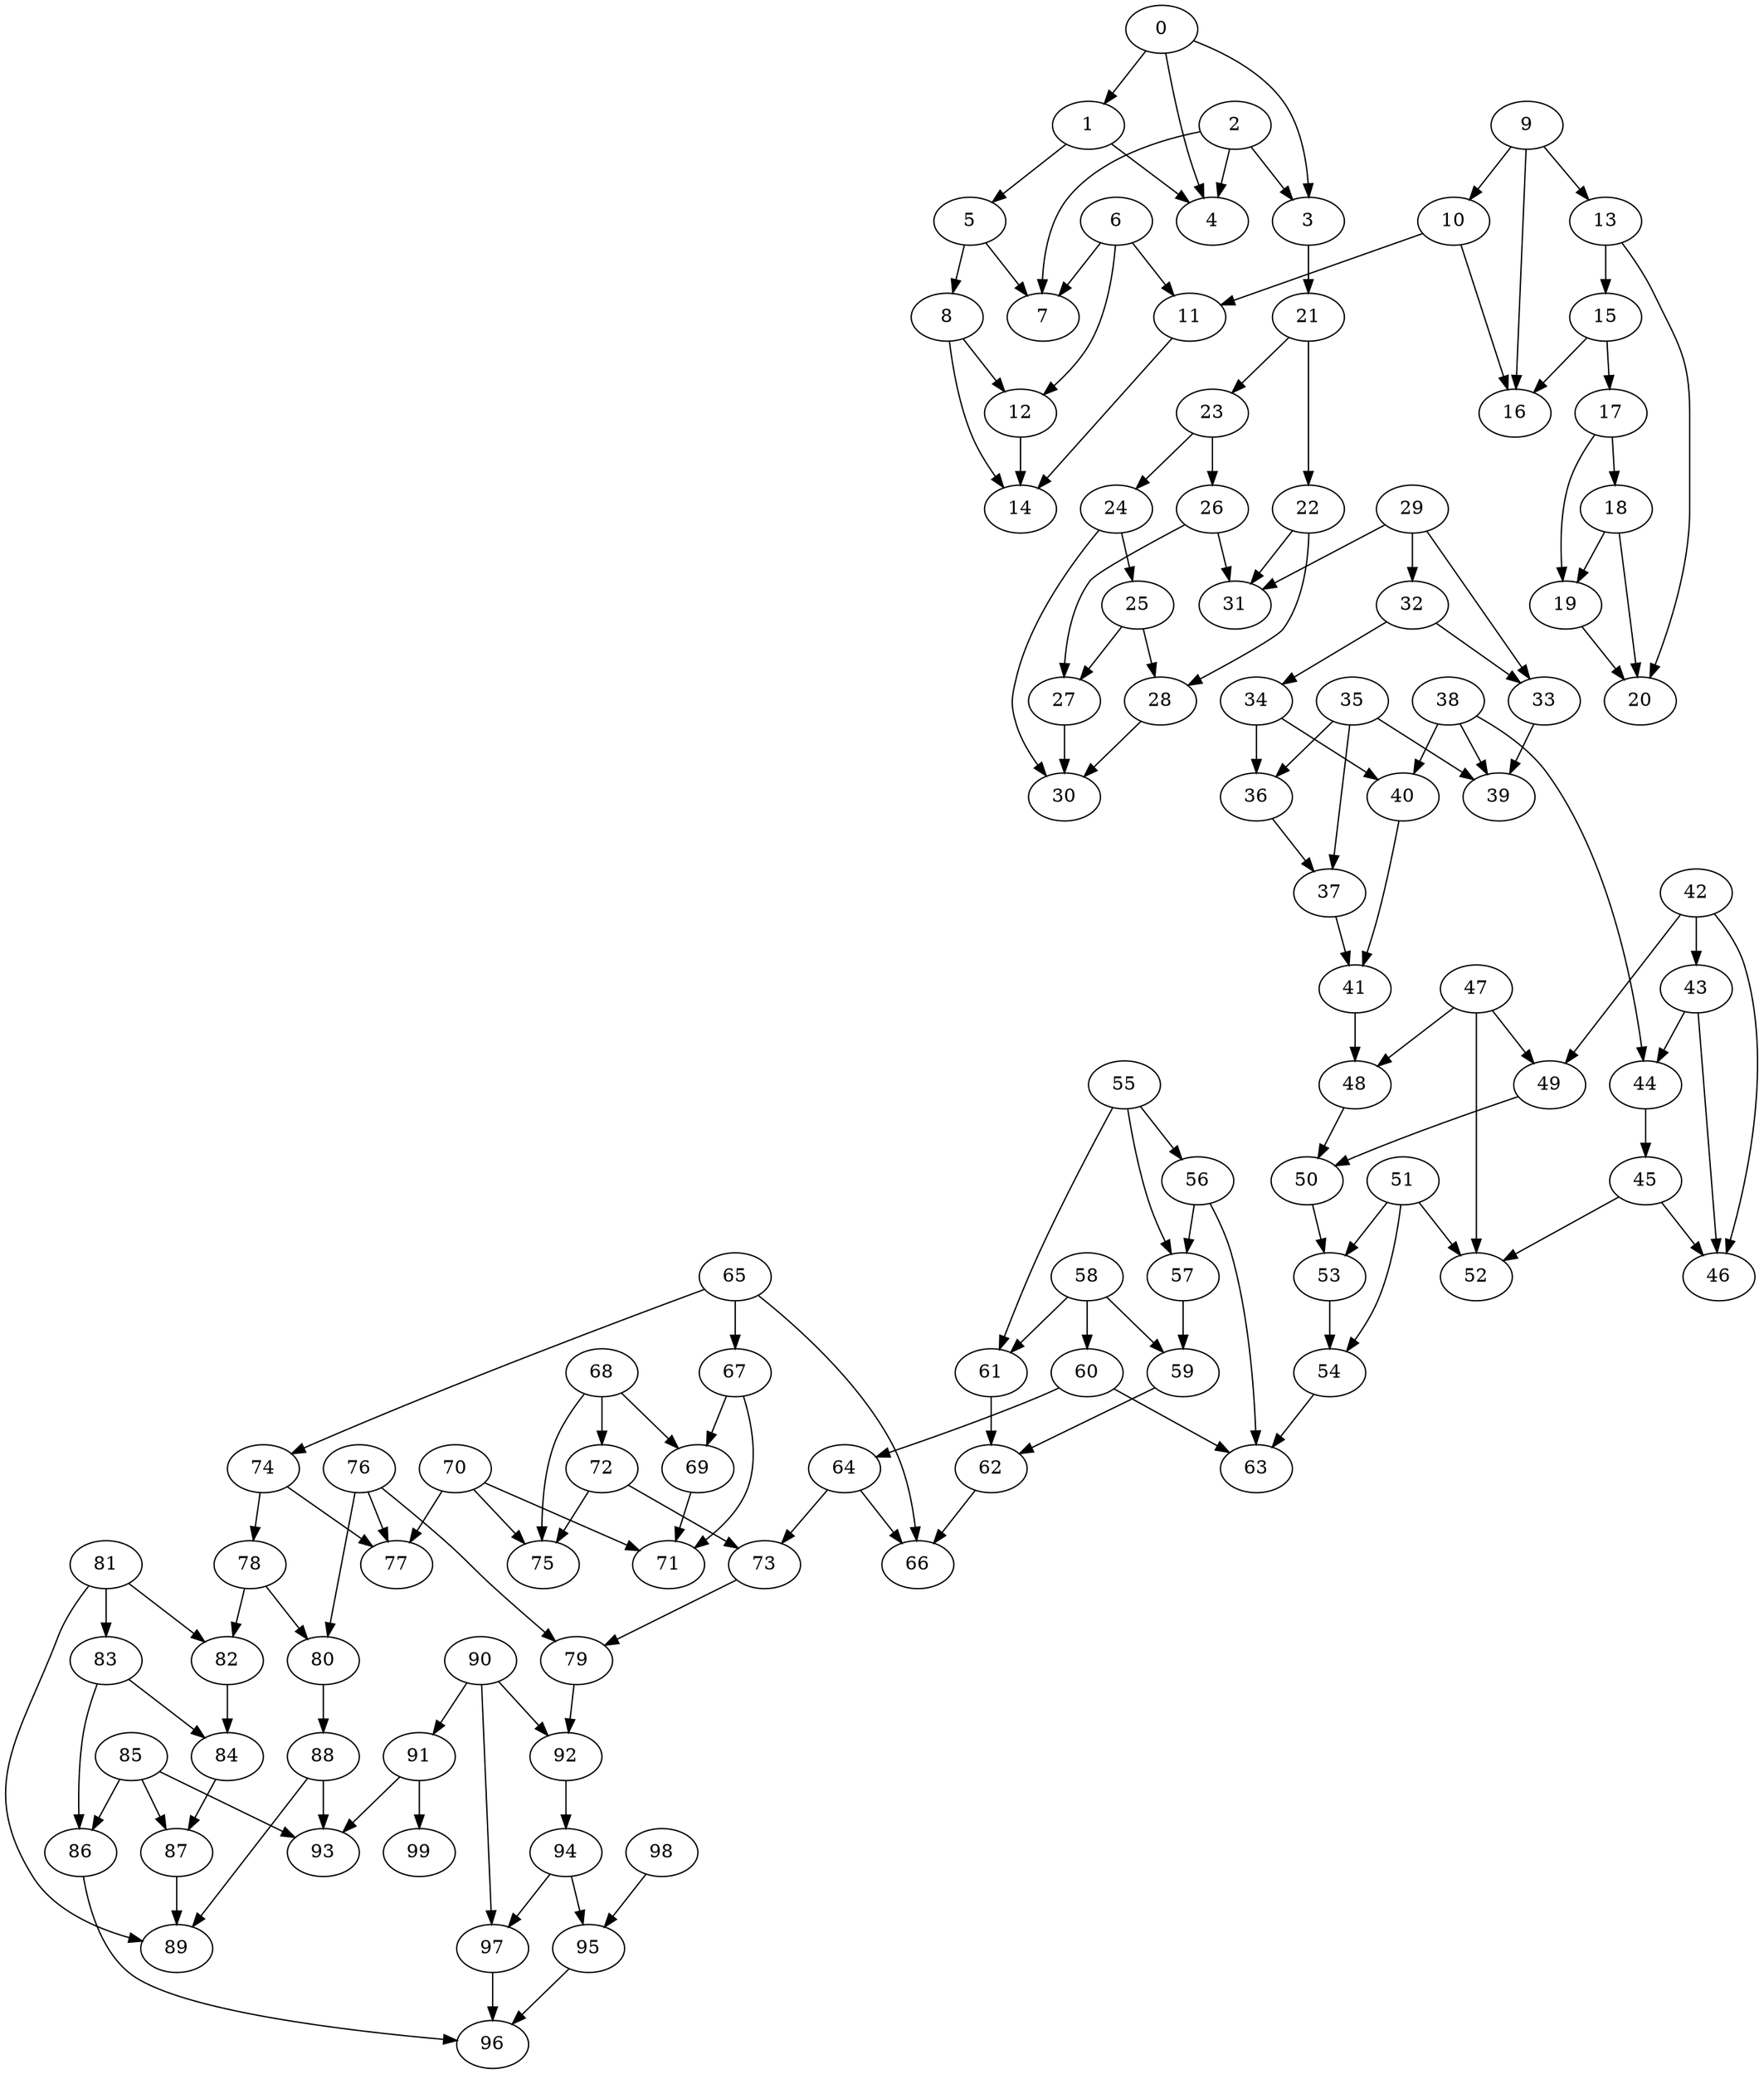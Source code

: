 digraph BarabasiAlbert_nodes_100_GradoMax_3 {
0;
1;
2;
3;
4;
5;
6;
7;
8;
9;
10;
11;
12;
13;
14;
15;
16;
17;
18;
19;
20;
21;
22;
23;
24;
25;
26;
27;
28;
29;
30;
31;
32;
33;
34;
35;
36;
37;
38;
39;
40;
41;
42;
43;
44;
45;
46;
47;
48;
49;
50;
51;
52;
53;
54;
55;
56;
57;
58;
59;
60;
61;
62;
63;
64;
65;
66;
67;
68;
69;
70;
71;
72;
73;
74;
75;
76;
77;
78;
79;
80;
81;
82;
83;
84;
85;
86;
87;
88;
89;
90;
91;
92;
93;
94;
95;
96;
97;
98;
99;
0 -> 1;
0 -> 3;
0 -> 4;
1 -> 4;
1 -> 5;
2 -> 3;
2 -> 4;
2 -> 7;
3 -> 21;
5 -> 7;
5 -> 8;
6 -> 7;
6 -> 11;
6 -> 12;
8 -> 12;
8 -> 14;
9 -> 10;
9 -> 13;
9 -> 16;
10 -> 11;
10 -> 16;
11 -> 14;
12 -> 14;
13 -> 15;
13 -> 20;
15 -> 16;
15 -> 17;
17 -> 18;
17 -> 19;
18 -> 19;
18 -> 20;
19 -> 20;
21 -> 22;
21 -> 23;
22 -> 28;
22 -> 31;
23 -> 24;
23 -> 26;
24 -> 25;
24 -> 30;
25 -> 27;
25 -> 28;
26 -> 27;
26 -> 31;
27 -> 30;
28 -> 30;
29 -> 31;
29 -> 32;
29 -> 33;
32 -> 33;
32 -> 34;
33 -> 39;
34 -> 36;
34 -> 40;
35 -> 36;
35 -> 37;
35 -> 39;
36 -> 37;
37 -> 41;
38 -> 39;
38 -> 40;
38 -> 44;
40 -> 41;
41 -> 48;
42 -> 43;
42 -> 46;
42 -> 49;
43 -> 44;
43 -> 46;
44 -> 45;
45 -> 46;
45 -> 52;
47 -> 48;
47 -> 49;
47 -> 52;
48 -> 50;
49 -> 50;
50 -> 53;
51 -> 52;
51 -> 53;
51 -> 54;
53 -> 54;
54 -> 63;
55 -> 56;
55 -> 57;
55 -> 61;
56 -> 57;
56 -> 63;
57 -> 59;
58 -> 59;
58 -> 60;
58 -> 61;
59 -> 62;
60 -> 63;
60 -> 64;
61 -> 62;
62 -> 66;
64 -> 66;
64 -> 73;
65 -> 66;
65 -> 67;
65 -> 74;
67 -> 69;
67 -> 71;
68 -> 69;
68 -> 72;
68 -> 75;
69 -> 71;
70 -> 71;
70 -> 75;
70 -> 77;
72 -> 73;
72 -> 75;
73 -> 79;
74 -> 77;
74 -> 78;
76 -> 77;
76 -> 79;
76 -> 80;
78 -> 80;
78 -> 82;
79 -> 92;
80 -> 88;
81 -> 82;
81 -> 83;
81 -> 89;
82 -> 84;
83 -> 84;
83 -> 86;
84 -> 87;
85 -> 86;
85 -> 87;
85 -> 93;
86 -> 96;
87 -> 89;
88 -> 89;
88 -> 93;
90 -> 91;
90 -> 92;
90 -> 97;
91 -> 93;
91 -> 99;
92 -> 94;
94 -> 95;
94 -> 97;
95 -> 96;
97 -> 96;
98 -> 95;
}